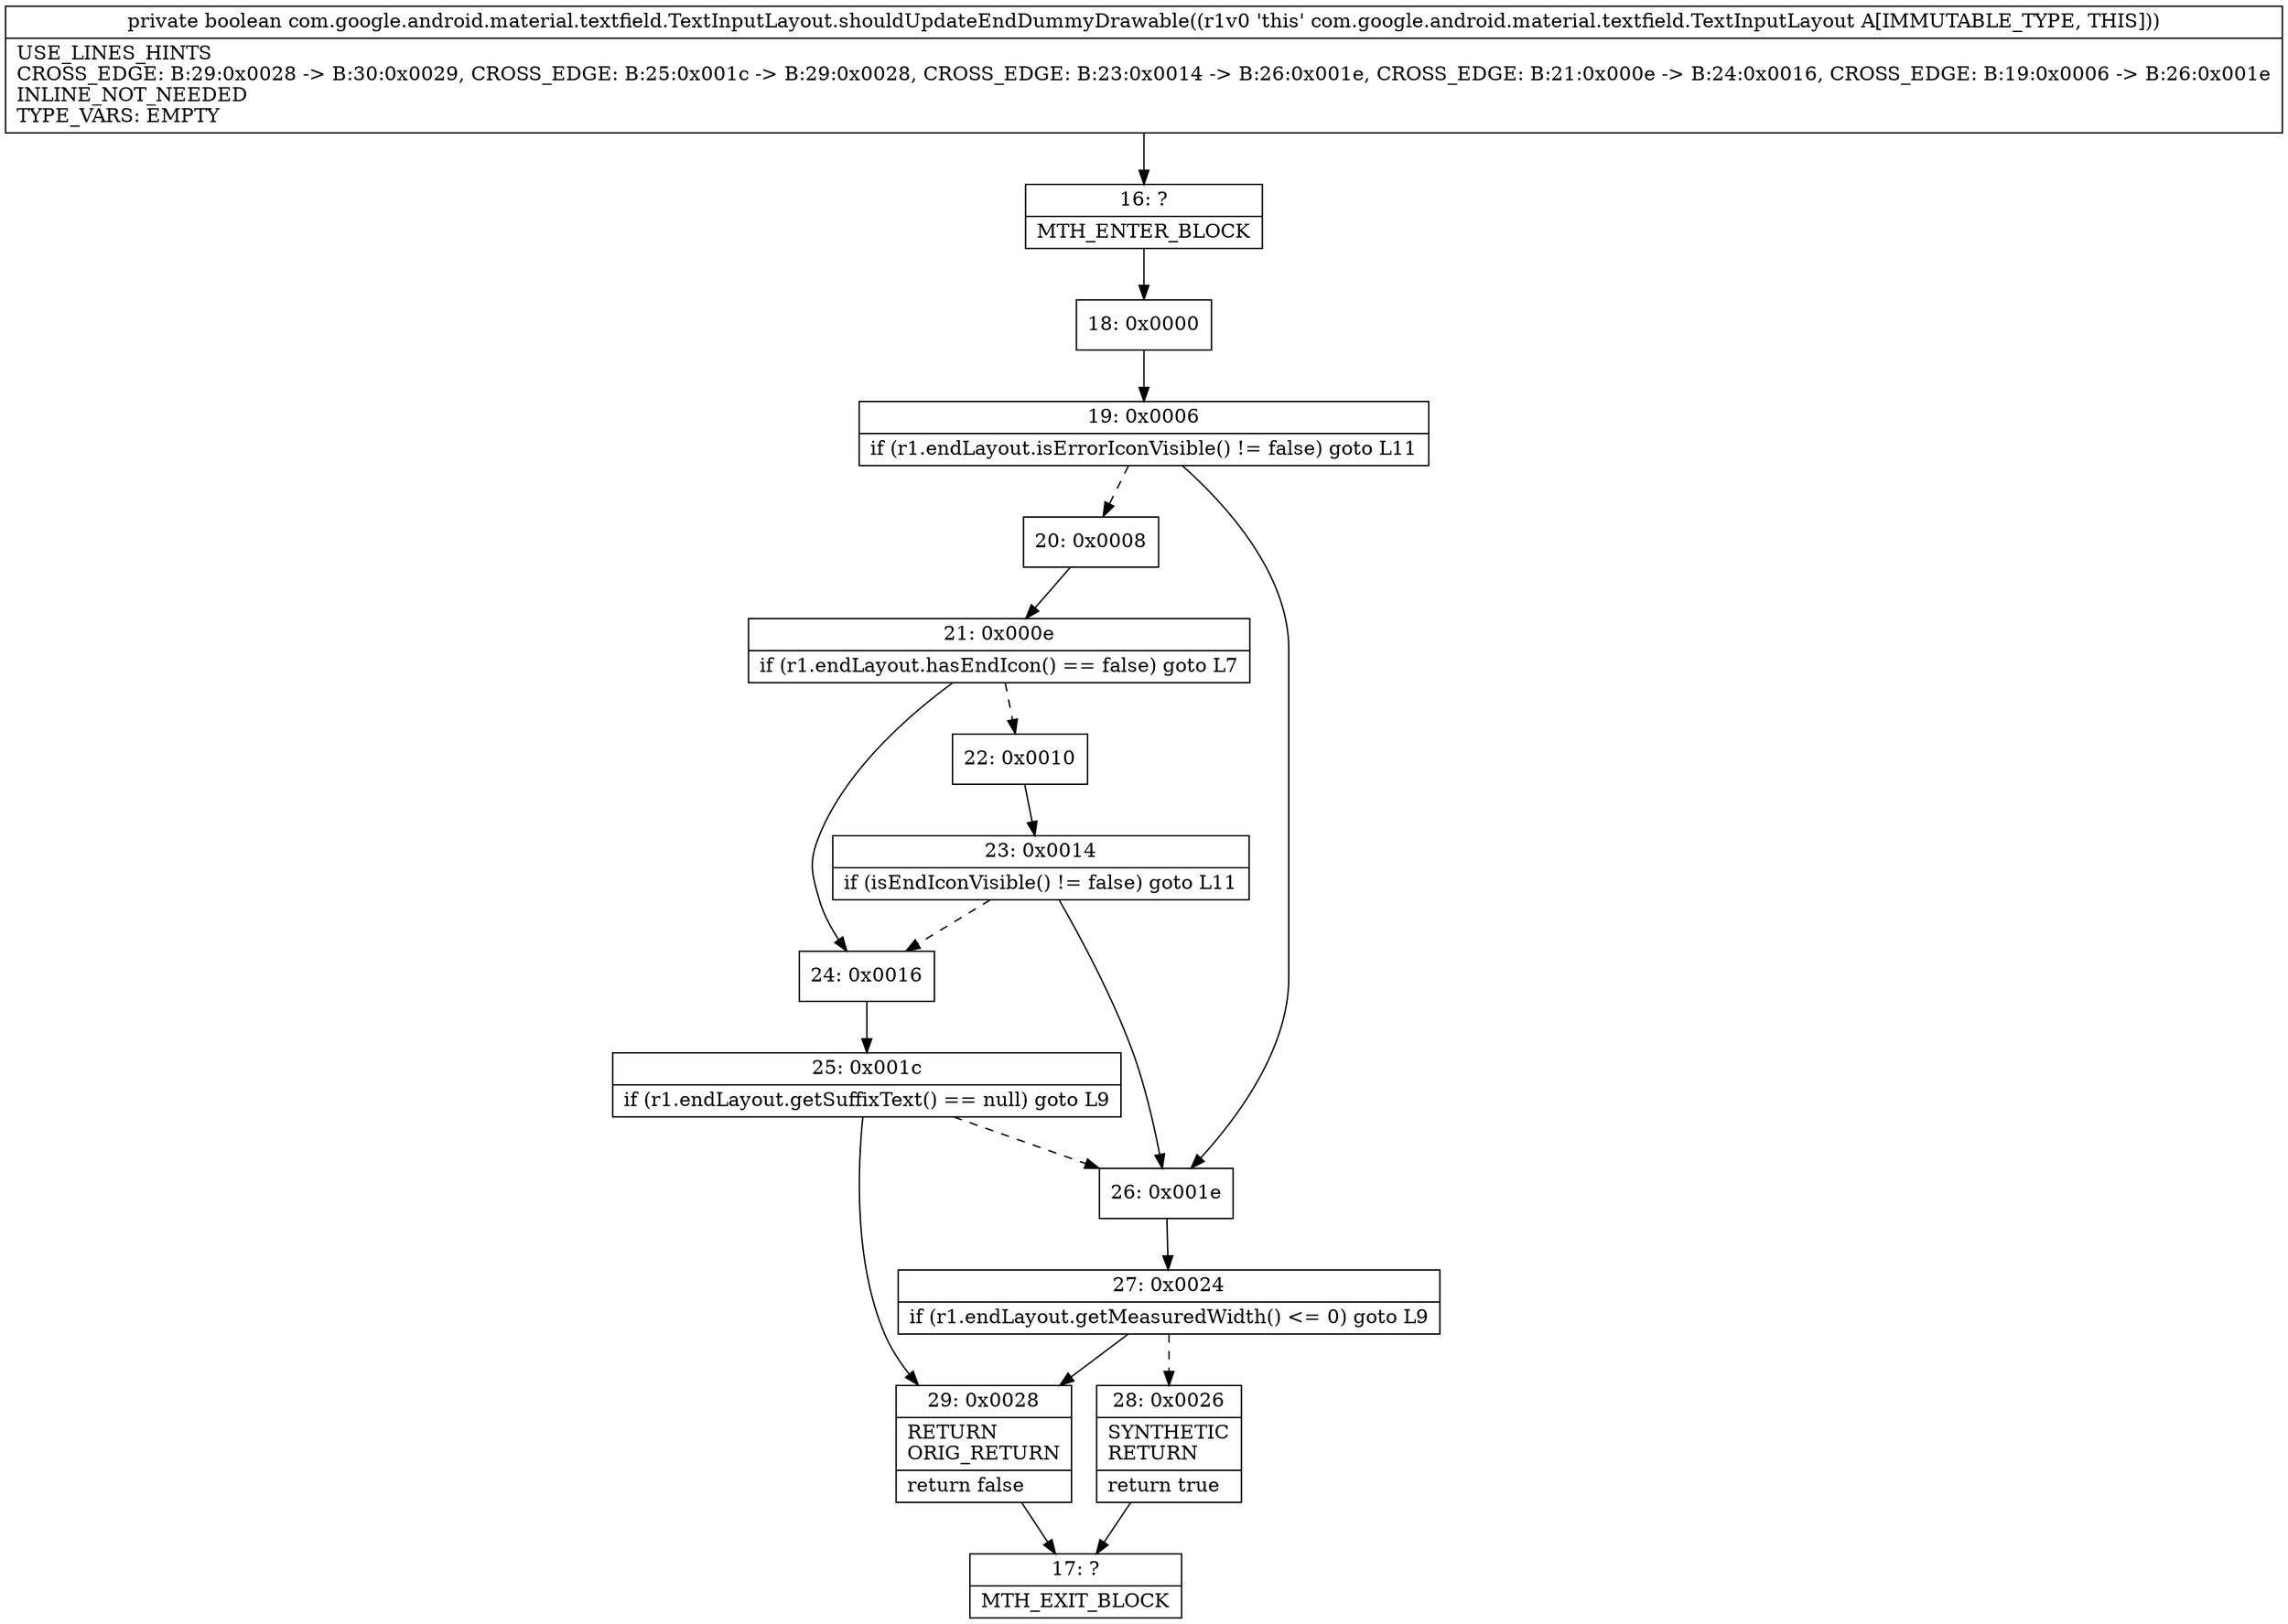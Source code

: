 digraph "CFG forcom.google.android.material.textfield.TextInputLayout.shouldUpdateEndDummyDrawable()Z" {
Node_16 [shape=record,label="{16\:\ ?|MTH_ENTER_BLOCK\l}"];
Node_18 [shape=record,label="{18\:\ 0x0000}"];
Node_19 [shape=record,label="{19\:\ 0x0006|if (r1.endLayout.isErrorIconVisible() != false) goto L11\l}"];
Node_20 [shape=record,label="{20\:\ 0x0008}"];
Node_21 [shape=record,label="{21\:\ 0x000e|if (r1.endLayout.hasEndIcon() == false) goto L7\l}"];
Node_22 [shape=record,label="{22\:\ 0x0010}"];
Node_23 [shape=record,label="{23\:\ 0x0014|if (isEndIconVisible() != false) goto L11\l}"];
Node_24 [shape=record,label="{24\:\ 0x0016}"];
Node_25 [shape=record,label="{25\:\ 0x001c|if (r1.endLayout.getSuffixText() == null) goto L9\l}"];
Node_29 [shape=record,label="{29\:\ 0x0028|RETURN\lORIG_RETURN\l|return false\l}"];
Node_17 [shape=record,label="{17\:\ ?|MTH_EXIT_BLOCK\l}"];
Node_26 [shape=record,label="{26\:\ 0x001e}"];
Node_27 [shape=record,label="{27\:\ 0x0024|if (r1.endLayout.getMeasuredWidth() \<= 0) goto L9\l}"];
Node_28 [shape=record,label="{28\:\ 0x0026|SYNTHETIC\lRETURN\l|return true\l}"];
MethodNode[shape=record,label="{private boolean com.google.android.material.textfield.TextInputLayout.shouldUpdateEndDummyDrawable((r1v0 'this' com.google.android.material.textfield.TextInputLayout A[IMMUTABLE_TYPE, THIS]))  | USE_LINES_HINTS\lCROSS_EDGE: B:29:0x0028 \-\> B:30:0x0029, CROSS_EDGE: B:25:0x001c \-\> B:29:0x0028, CROSS_EDGE: B:23:0x0014 \-\> B:26:0x001e, CROSS_EDGE: B:21:0x000e \-\> B:24:0x0016, CROSS_EDGE: B:19:0x0006 \-\> B:26:0x001e\lINLINE_NOT_NEEDED\lTYPE_VARS: EMPTY\l}"];
MethodNode -> Node_16;Node_16 -> Node_18;
Node_18 -> Node_19;
Node_19 -> Node_20[style=dashed];
Node_19 -> Node_26;
Node_20 -> Node_21;
Node_21 -> Node_22[style=dashed];
Node_21 -> Node_24;
Node_22 -> Node_23;
Node_23 -> Node_24[style=dashed];
Node_23 -> Node_26;
Node_24 -> Node_25;
Node_25 -> Node_26[style=dashed];
Node_25 -> Node_29;
Node_29 -> Node_17;
Node_26 -> Node_27;
Node_27 -> Node_28[style=dashed];
Node_27 -> Node_29;
Node_28 -> Node_17;
}

